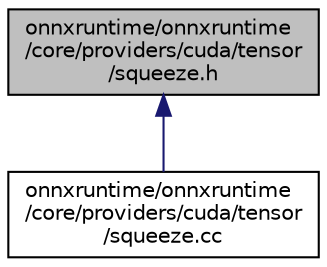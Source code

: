 digraph "onnxruntime/onnxruntime/core/providers/cuda/tensor/squeeze.h"
{
  edge [fontname="Helvetica",fontsize="10",labelfontname="Helvetica",labelfontsize="10"];
  node [fontname="Helvetica",fontsize="10",shape=record];
  Node92 [label="onnxruntime/onnxruntime\l/core/providers/cuda/tensor\l/squeeze.h",height=0.2,width=0.4,color="black", fillcolor="grey75", style="filled", fontcolor="black"];
  Node92 -> Node93 [dir="back",color="midnightblue",fontsize="10",style="solid"];
  Node93 [label="onnxruntime/onnxruntime\l/core/providers/cuda/tensor\l/squeeze.cc",height=0.2,width=0.4,color="black", fillcolor="white", style="filled",URL="$cuda_2tensor_2squeeze_8cc.html"];
}
